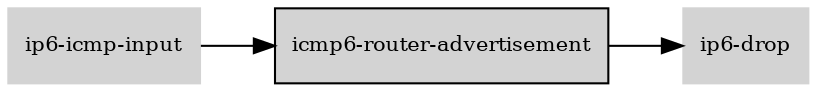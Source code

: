 digraph "icmp6_router_advertisement_subgraph" {
  rankdir=LR;
  node [shape=box, style=filled, fontsize=10, color=lightgray, fontcolor=black, fillcolor=lightgray];
  "icmp6-router-advertisement" [color=black, fontcolor=black, fillcolor=lightgray];
  edge [fontsize=8];
  "icmp6-router-advertisement" -> "ip6-drop";
  "ip6-icmp-input" -> "icmp6-router-advertisement";
}
